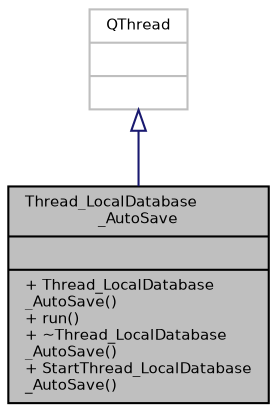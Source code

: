 digraph "Thread_LocalDatabase_AutoSave"
{
 // INTERACTIVE_SVG=YES
  bgcolor="transparent";
  edge [fontname="Helvetica",fontsize="7",labelfontname="Helvetica",labelfontsize="7"];
  node [fontname="Helvetica",fontsize="7",shape=record];
  Node1 [label="{Thread_LocalDatabase\l_AutoSave\n||+ Thread_LocalDatabase\l_AutoSave()\l+ run()\l+ ~Thread_LocalDatabase\l_AutoSave()\l+ StartThread_LocalDatabase\l_AutoSave()\l}",height=0.2,width=0.4,color="black", fillcolor="grey75", style="filled", fontcolor="black"];
  Node2 -> Node1 [dir="back",color="midnightblue",fontsize="7",style="solid",arrowtail="onormal",fontname="Helvetica"];
  Node2 [label="{QThread\n||}",height=0.2,width=0.4,color="grey75"];
}
